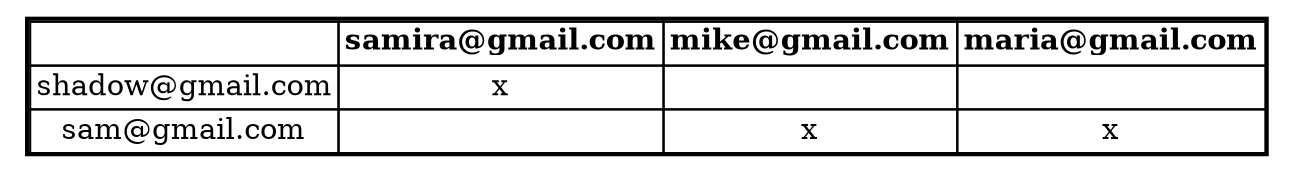 digraph G {
node [shape=plaintext];
RELACIONES_DE_AMISTAD [label=<
<table border='2' cellborder='1' cellspacing='0'>
<tr><td></td><td><b>samira@gmail.com</b></td><td><b>mike@gmail.com</b></td><td><b>maria@gmail.com</b></td></tr>
<tr><td>shadow@gmail.com</td><td>x</td><td></td><td></td></tr>
<tr><td>sam@gmail.com</td><td></td><td>x</td><td>x</td></tr>
</table>>];
}

